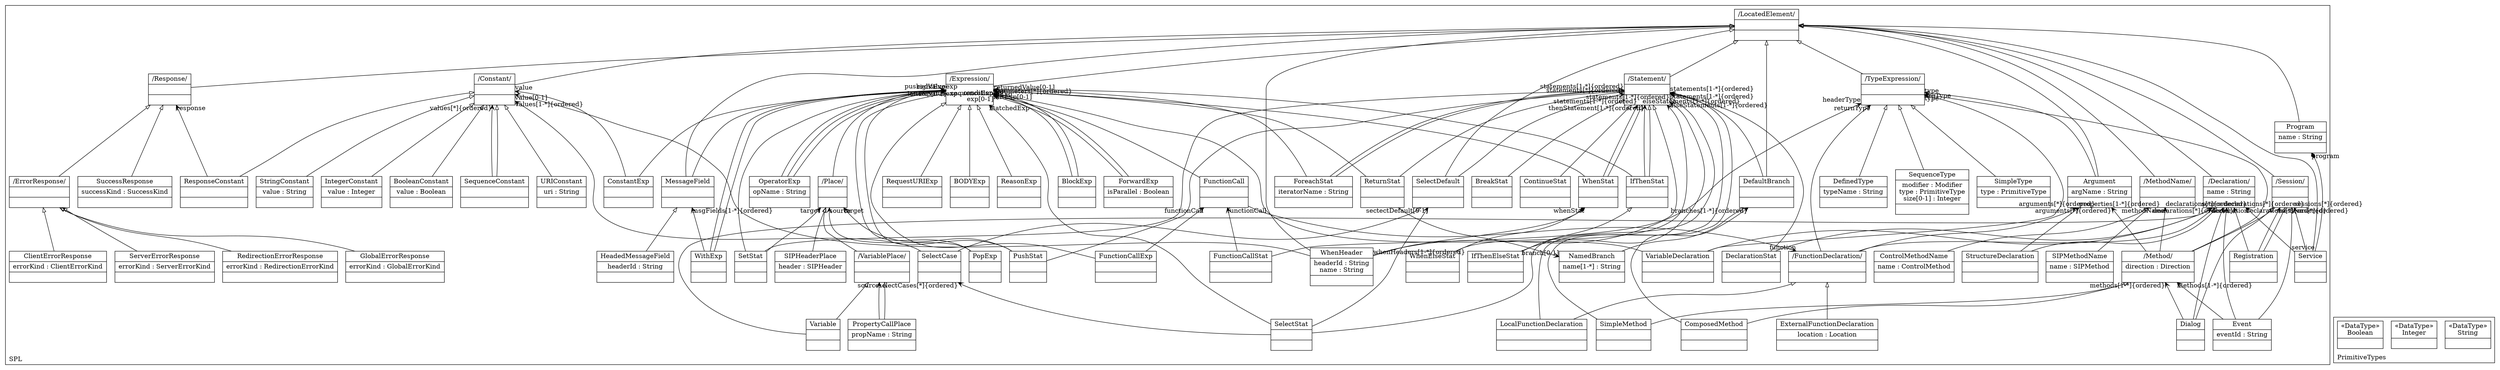 digraph "KM3 Model in DOT" {
graph[rankdir=BT,labeljust=l,labelloc=t,nodeSep=0.75,compound=true];
 subgraph "cluster_SPL"{
labelloc=t
color=black
label=SPL
 node[shape=record];
LocatedElement[label="{/LocatedElement/| | }"]
;
 node[shape=record];
Program[label="{Program|name : String| }"]
 Program->LocatedElement[arrowhead=onormal,group=LocatedElement,minlen=2,constraint=true,]
;
 node[shape=record];
Service[label="{Service| | }"]
 Service->Declaration[arrowhead=vee,arrowtail=diamond,headlabel="declarations[*]{ordered}",group=Declaration,minlen=2,constraint=true,]
 Service->Session[arrowhead=vee,arrowtail=diamond,headlabel="sessions[*]{ordered}",group=Session,minlen=2,constraint=true,]
 Service->Program[arrowhead=diamond,arrowtail=none,headlabel="program",taillabel="service",group=Program,minlen=2,constraint=true,]
 Service->LocatedElement[arrowhead=onormal,group=LocatedElement,minlen=2,constraint=true,]
;
 node[shape=record];
Session[label="{/Session/| | }"]
 Session->LocatedElement[arrowhead=onormal,group=LocatedElement,minlen=2,constraint=true,]
;
 node[shape=record];
Registration[label="{Registration| | }"]
 Registration->Declaration[arrowhead=vee,arrowtail=diamond,headlabel="declarations[*]{ordered}",group=Declaration,minlen=2,constraint=true,]
 Registration->Session[arrowhead=vee,arrowtail=diamond,headlabel="sessions[*]{ordered}",group=Session,minlen=2,constraint=true,]
 Registration->Session[arrowhead=onormal,group=Session,minlen=2,constraint=true,]
;
 node[shape=record];
Dialog[label="{Dialog| | }"]
 Dialog->Declaration[arrowhead=vee,arrowtail=diamond,headlabel="declarations[*]{ordered}",group=Declaration,minlen=2,constraint=true,]
 Dialog->Method[arrowhead=vee,arrowtail=diamond,headlabel="methods[1-*]{ordered}",group=Method,minlen=2,constraint=true,]
 Dialog->Session[arrowhead=onormal,group=Session,minlen=2,constraint=true,]
;
 node[shape=record];
Event[label="{Event|eventId : String| }"]
 Event->Declaration[arrowhead=vee,arrowtail=diamond,headlabel="declarations[*]{ordered}",group=Declaration,minlen=2,constraint=true,]
 Event->Method[arrowhead=vee,arrowtail=diamond,headlabel="methods[1-*]{ordered}",group=Method,minlen=2,constraint=true,]
 Event->Session[arrowhead=onormal,group=Session,minlen=2,constraint=true,]
;
 node[shape=record];
Method[label="{/Method/|direction : Direction| }"]
 Method->TypeExpression[arrowhead=vee,arrowtail=none,headlabel="type",group=TypeExpression,minlen=2,constraint=false,]
 Method->MethodName[arrowhead=vee,arrowtail=diamond,headlabel="methodName",group=MethodName,minlen=2,constraint=true,]
 Method->Argument[arrowhead=vee,arrowtail=diamond,headlabel="arguments[*]{ordered}",group=Argument,minlen=2,constraint=true,]
 Method->Session[arrowhead=onormal,group=Session,minlen=2,constraint=true,]
;
 node[shape=record];
SimpleMethod[label="{SimpleMethod| | }"]
 SimpleMethod->Statement[arrowhead=vee,arrowtail=diamond,headlabel="statements[1-*]{ordered}",group=Statement,minlen=2,constraint=true,]
 SimpleMethod->Method[arrowhead=onormal,group=Method,minlen=2,constraint=true,]
;
 node[shape=record];
ComposedMethod[label="{ComposedMethod| | }"]
 ComposedMethod->DefaultBranch[arrowhead=vee,arrowtail=diamond,headlabel="branches[1-*]{ordered}",group=DefaultBranch,minlen=2,constraint=true,]
 ComposedMethod->Method[arrowhead=onormal,group=Method,minlen=2,constraint=true,]
;
 node[shape=record];
DefaultBranch[label="{DefaultBranch| | }"]
 DefaultBranch->Statement[arrowhead=vee,arrowtail=diamond,headlabel="statements[1-*]{ordered}",group=Statement,minlen=2,constraint=true,]
 DefaultBranch->LocatedElement[arrowhead=onormal,group=LocatedElement,minlen=2,constraint=true,]
;
 node[shape=record];
NamedBranch[label="{NamedBranch|name[1-*] : String| }"]
 NamedBranch->DefaultBranch[arrowhead=onormal,group=DefaultBranch,minlen=2,constraint=true,]
;
 node[shape=record];
MethodName[label="{/MethodName/| | }"]
 MethodName->LocatedElement[arrowhead=onormal,group=LocatedElement,minlen=2,constraint=true,]
;
 node[shape=record];
SIPMethodName[label="{SIPMethodName|name : SIPMethod| }"]
 SIPMethodName->MethodName[arrowhead=onormal,group=MethodName,minlen=2,constraint=true,]
;
 node[shape=record];
ControlMethodName[label="{ControlMethodName|name : ControlMethod| }"]
 ControlMethodName->MethodName[arrowhead=onormal,group=MethodName,minlen=2,constraint=true,]
;
 node[shape=record];
TypeExpression[label="{/TypeExpression/| | }"]
 TypeExpression->LocatedElement[arrowhead=onormal,group=LocatedElement,minlen=2,constraint=true,]
;
 node[shape=record];
SimpleType[label="{SimpleType|type : PrimitiveType| }"]
 SimpleType->TypeExpression[arrowhead=onormal,group=TypeExpression,minlen=2,constraint=true,]
;
 node[shape=record];
SequenceType[label="{SequenceType|modifier : Modifier\ntype : PrimitiveType\nsize[0-1] : Integer| }"]
 SequenceType->TypeExpression[arrowhead=onormal,group=TypeExpression,minlen=2,constraint=true,]
;
 node[shape=record];
DefinedType[label="{DefinedType|typeName : String| }"]
 DefinedType->TypeExpression[arrowhead=onormal,group=TypeExpression,minlen=2,constraint=true,]
;
 node[shape=record];
Argument[label="{Argument|argName : String| }"]
 Argument->TypeExpression[arrowhead=vee,arrowtail=diamond,headlabel="argType",group=TypeExpression,minlen=2,constraint=true,]
 Argument->LocatedElement[arrowhead=onormal,group=LocatedElement,minlen=2,constraint=true,]
;
 node[shape=record];
Declaration[label="{/Declaration/|name : String| }"]
 Declaration->LocatedElement[arrowhead=onormal,group=LocatedElement,minlen=2,constraint=true,]
;
 node[shape=record];
VariableDeclaration[label="{VariableDeclaration| | }"]
 VariableDeclaration->TypeExpression[arrowhead=vee,arrowtail=diamond,headlabel="type",group=TypeExpression,minlen=2,constraint=true,]
 VariableDeclaration->Expression[arrowhead=vee,arrowtail=diamond,headlabel="initExp[0-1]",group=Expression,minlen=2,constraint=true,]
 VariableDeclaration->Declaration[arrowhead=onormal,group=Declaration,minlen=2,constraint=true,]
;
 node[shape=record];
FunctionDeclaration[label="{/FunctionDeclaration/| | }"]
 FunctionDeclaration->TypeExpression[arrowhead=vee,arrowtail=diamond,headlabel="returnType",group=TypeExpression,minlen=2,constraint=true,]
 FunctionDeclaration->Argument[arrowhead=vee,arrowtail=diamond,headlabel="arguments[*]{ordered}",group=Argument,minlen=2,constraint=true,]
 FunctionDeclaration->Declaration[arrowhead=onormal,group=Declaration,minlen=2,constraint=true,]
;
 node[shape=record];
ExternalFunctionDeclaration[label="{ExternalFunctionDeclaration|location : Location| }"]
 ExternalFunctionDeclaration->FunctionDeclaration[arrowhead=onormal,group=FunctionDeclaration,minlen=2,constraint=true,]
;
 node[shape=record];
LocalFunctionDeclaration[label="{LocalFunctionDeclaration| | }"]
 LocalFunctionDeclaration->Statement[arrowhead=vee,arrowtail=diamond,headlabel="statements[1-*]{ordered}",group=Statement,minlen=2,constraint=true,]
 LocalFunctionDeclaration->FunctionDeclaration[arrowhead=onormal,group=FunctionDeclaration,minlen=2,constraint=true,]
;
 node[shape=record];
StructureDeclaration[label="{StructureDeclaration| | }"]
 StructureDeclaration->Argument[arrowhead=vee,arrowtail=diamond,headlabel="properties[1-*]{ordered}",group=Argument,minlen=2,constraint=true,]
 StructureDeclaration->Declaration[arrowhead=onormal,group=Declaration,minlen=2,constraint=true,]
;
 node[shape=record];
FunctionCall[label="{FunctionCall| | }"]
 FunctionCall->FunctionDeclaration[arrowhead=vee,arrowtail=none,headlabel="function",group=FunctionDeclaration,minlen=2,constraint=false,]
 FunctionCall->Expression[arrowhead=vee,arrowtail=diamond,headlabel="parameters[*]{ordered}",group=Expression,minlen=2,constraint=true,]
;
 node[shape=record];
Statement[label="{/Statement/| | }"]
 Statement->LocatedElement[arrowhead=onormal,group=LocatedElement,minlen=2,constraint=true,]
;
 node[shape=record];
SetStat[label="{SetStat| | }"]
 SetStat->Place[arrowhead=vee,arrowtail=diamond,headlabel="target",group=Place,minlen=2,constraint=true,]
 SetStat->Expression[arrowhead=vee,arrowtail=diamond,headlabel="setValue",group=Expression,minlen=2,constraint=true,]
 SetStat->Statement[arrowhead=onormal,group=Statement,minlen=2,constraint=true,]
;
 node[shape=record];
DeclarationStat[label="{DeclarationStat| | }"]
 DeclarationStat->Declaration[arrowhead=vee,arrowtail=diamond,headlabel="declaration",group=Declaration,minlen=2,constraint=true,]
 DeclarationStat->Statement[arrowhead=onormal,group=Statement,minlen=2,constraint=true,]
;
 node[shape=record];
ReturnStat[label="{ReturnStat| | }"]
 ReturnStat->Expression[arrowhead=vee,arrowtail=diamond,headlabel="returnedValue[0-1]",group=Expression,minlen=2,constraint=true,]
 ReturnStat->NamedBranch[arrowhead=vee,arrowtail=none,headlabel="branch[0-1]",group=NamedBranch,minlen=2,constraint=false,]
 ReturnStat->Statement[arrowhead=onormal,group=Statement,minlen=2,constraint=true,]
;
 node[shape=record];
IfThenStat[label="{IfThenStat| | }"]
 IfThenStat->Expression[arrowhead=vee,arrowtail=diamond,headlabel="condition",group=Expression,minlen=2,constraint=true,]
 IfThenStat->Statement[arrowhead=vee,arrowtail=diamond,headlabel="thenStatement[1-*]{ordered}",group=Statement,minlen=2,constraint=true,]
 IfThenStat->Statement[arrowhead=onormal,group=Statement,minlen=2,constraint=true,]
;
 node[shape=record];
IfThenElseStat[label="{IfThenElseStat| | }"]
 IfThenElseStat->Statement[arrowhead=vee,arrowtail=diamond,headlabel="elseStatements[1-*]{ordered}",group=Statement,minlen=2,constraint=true,]
 IfThenElseStat->IfThenStat[arrowhead=onormal,group=IfThenStat,minlen=2,constraint=true,]
;
 node[shape=record];
WhenStat[label="{WhenStat| | }"]
 WhenStat->Expression[arrowhead=vee,arrowtail=diamond,headlabel="idExp",group=Expression,minlen=2,constraint=true,]
 WhenStat->Statement[arrowhead=vee,arrowtail=diamond,headlabel="statements[1-*]{ordered}",group=Statement,minlen=2,constraint=true,]
 WhenStat->Statement[arrowhead=onormal,group=Statement,minlen=2,constraint=true,]
;
 node[shape=record];
WhenElseStat[label="{WhenElseStat| | }"]
 WhenElseStat->Statement[arrowhead=vee,arrowtail=diamond,headlabel="elseStatements[1-*]{ordered}",group=Statement,minlen=2,constraint=true,]
 WhenElseStat->WhenStat[arrowhead=onormal,group=WhenStat,minlen=2,constraint=true,]
;
 node[shape=record];
ForeachStat[label="{ForeachStat|iteratorName : String| }"]
 ForeachStat->Expression[arrowhead=vee,arrowtail=diamond,headlabel="sequenceExp",group=Expression,minlen=2,constraint=true,]
 ForeachStat->Statement[arrowhead=vee,arrowtail=diamond,headlabel="statements[1-*]{ordered}",group=Statement,minlen=2,constraint=true,]
 ForeachStat->Statement[arrowhead=onormal,group=Statement,minlen=2,constraint=true,]
;
 node[shape=record];
SelectStat[label="{SelectStat| | }"]
 SelectStat->Expression[arrowhead=vee,arrowtail=diamond,headlabel="matchedExp",group=Expression,minlen=2,constraint=true,]
 SelectStat->SelectCase[arrowhead=vee,arrowtail=diamond,headlabel="selectCases[*]{ordered}",group=SelectCase,minlen=2,constraint=true,]
 SelectStat->SelectDefault[arrowhead=vee,arrowtail=diamond,headlabel="sectectDefault[0-1]",group=SelectDefault,minlen=2,constraint=true,]
 SelectStat->Statement[arrowhead=onormal,group=Statement,minlen=2,constraint=true,]
;
 node[shape=record];
FunctionCallStat[label="{FunctionCallStat| | }"]
 FunctionCallStat->FunctionCall[arrowhead=vee,arrowtail=diamond,headlabel="functionCall",group=FunctionCall,minlen=2,constraint=true,]
 FunctionCallStat->Statement[arrowhead=onormal,group=Statement,minlen=2,constraint=true,]
;
 node[shape=record];
ContinueStat[label="{ContinueStat| | }"]
 ContinueStat->Statement[arrowhead=onormal,group=Statement,minlen=2,constraint=true,]
;
 node[shape=record];
BreakStat[label="{BreakStat| | }"]
 BreakStat->Statement[arrowhead=onormal,group=Statement,minlen=2,constraint=true,]
;
 node[shape=record];
PushStat[label="{PushStat| | }"]
 PushStat->Place[arrowhead=vee,arrowtail=diamond,headlabel="target",group=Place,minlen=2,constraint=true,]
 PushStat->Expression[arrowhead=vee,arrowtail=diamond,headlabel="pushedValue",group=Expression,minlen=2,constraint=true,]
 PushStat->Statement[arrowhead=onormal,group=Statement,minlen=2,constraint=true,]
;
 node[shape=record];
WhenHeader[label="{WhenHeader|headerId : String\nname : String| }"]
 WhenHeader->TypeExpression[arrowhead=vee,arrowtail=diamond,headlabel="headerType",group=TypeExpression,minlen=2,constraint=true,]
 WhenHeader->Constant[arrowhead=vee,arrowtail=diamond,headlabel="value[0-1]",group=Constant,minlen=2,constraint=true,]
 WhenHeader->WhenStat[arrowhead=diamond,arrowtail=none,headlabel="whenStat",taillabel="whenHeaders[1-*]{ordered}",group=WhenStat,minlen=2,constraint=true,]
 WhenHeader->LocatedElement[arrowhead=onormal,group=LocatedElement,minlen=2,constraint=true,]
;
 node[shape=record];
SelectDefault[label="{SelectDefault| | }"]
 SelectDefault->Statement[arrowhead=vee,arrowtail=diamond,headlabel="statements[*]{ordered}",group=Statement,minlen=2,constraint=true,]
 SelectDefault->LocatedElement[arrowhead=onormal,group=LocatedElement,minlen=2,constraint=true,]
;
 node[shape=record];
SelectCase[label="{SelectCase| | }"]
 SelectCase->Constant[arrowhead=vee,arrowtail=diamond,headlabel="values[1-*]{ordered}",group=Constant,minlen=2,constraint=true,]
 SelectCase->SelectDefault[arrowhead=onormal,group=SelectDefault,minlen=2,constraint=true,]
;
 node[shape=record];
Expression[label="{/Expression/| | }"]
 Expression->LocatedElement[arrowhead=onormal,group=LocatedElement,minlen=2,constraint=true,]
;
 node[shape=record];
ConstantExp[label="{ConstantExp| | }"]
 ConstantExp->Constant[arrowhead=vee,arrowtail=diamond,headlabel="value",group=Constant,minlen=2,constraint=true,]
 ConstantExp->Expression[arrowhead=onormal,group=Expression,minlen=2,constraint=true,]
;
 node[shape=record];
OperatorExp[label="{OperatorExp|opName : String| }"]
 OperatorExp->Expression[arrowhead=vee,arrowtail=diamond,headlabel="rightExp",group=Expression,minlen=2,constraint=true,]
 OperatorExp->Expression[arrowhead=vee,arrowtail=diamond,headlabel="leftExp[0-1]",group=Expression,minlen=2,constraint=true,]
 OperatorExp->Expression[arrowhead=onormal,group=Expression,minlen=2,constraint=true,]
;
 node[shape=record];
ForwardExp[label="{ForwardExp|isParallel : Boolean| }"]
 ForwardExp->Expression[arrowhead=vee,arrowtail=diamond,headlabel="exp[0-1]",group=Expression,minlen=2,constraint=true,]
 ForwardExp->Expression[arrowhead=onormal,group=Expression,minlen=2,constraint=true,]
;
 node[shape=record];
WithExp[label="{WithExp| | }"]
 WithExp->Expression[arrowhead=vee,arrowtail=diamond,headlabel="exp",group=Expression,minlen=2,constraint=true,]
 WithExp->MessageField[arrowhead=vee,arrowtail=diamond,headlabel="msgFields[1-*]{ordered}",group=MessageField,minlen=2,constraint=true,]
 WithExp->Expression[arrowhead=onormal,group=Expression,minlen=2,constraint=true,]
;
 node[shape=record];
BlockExp[label="{BlockExp| | }"]
 BlockExp->Expression[arrowhead=vee,arrowtail=diamond,headlabel="exp",group=Expression,minlen=2,constraint=true,]
 BlockExp->Expression[arrowhead=onormal,group=Expression,minlen=2,constraint=true,]
;
 node[shape=record];
ReasonExp[label="{ReasonExp| | }"]
 ReasonExp->Expression[arrowhead=onormal,group=Expression,minlen=2,constraint=true,]
;
 node[shape=record];
BODYExp[label="{BODYExp| | }"]
 BODYExp->Expression[arrowhead=onormal,group=Expression,minlen=2,constraint=true,]
;
 node[shape=record];
RequestURIExp[label="{RequestURIExp| | }"]
 RequestURIExp->Expression[arrowhead=onormal,group=Expression,minlen=2,constraint=true,]
;
 node[shape=record];
PopExp[label="{PopExp| | }"]
 PopExp->Place[arrowhead=vee,arrowtail=diamond,headlabel="source",group=Place,minlen=2,constraint=true,]
 PopExp->Expression[arrowhead=onormal,group=Expression,minlen=2,constraint=true,]
;
 node[shape=record];
FunctionCallExp[label="{FunctionCallExp| | }"]
 FunctionCallExp->FunctionCall[arrowhead=vee,arrowtail=diamond,headlabel="functionCall",group=FunctionCall,minlen=2,constraint=true,]
 FunctionCallExp->Expression[arrowhead=onormal,group=Expression,minlen=2,constraint=true,]
;
 node[shape=record];
Place[label="{/Place/| | }"]
 Place->Expression[arrowhead=onormal,group=Expression,minlen=2,constraint=true,]
;
 node[shape=record];
SIPHeaderPlace[label="{SIPHeaderPlace|header : SIPHeader| }"]
 SIPHeaderPlace->Place[arrowhead=onormal,group=Place,minlen=2,constraint=true,]
;
 node[shape=record];
VariablePlace[label="{/VariablePlace/| | }"]
 VariablePlace->Place[arrowhead=onormal,group=Place,minlen=2,constraint=true,]
;
 node[shape=record];
PropertyCallPlace[label="{PropertyCallPlace|propName : String| }"]
 PropertyCallPlace->VariablePlace[arrowhead=vee,arrowtail=diamond,headlabel="source",group=VariablePlace,minlen=2,constraint=true,]
 PropertyCallPlace->VariablePlace[arrowhead=onormal,group=VariablePlace,minlen=2,constraint=true,]
;
 node[shape=record];
Variable[label="{Variable| | }"]
 Variable->Declaration[arrowhead=vee,arrowtail=none,headlabel="source",group=Declaration,minlen=2,constraint=false,]
 Variable->VariablePlace[arrowhead=onormal,group=VariablePlace,minlen=2,constraint=true,]
;
 node[shape=record];
MessageField[label="{MessageField| | }"]
 MessageField->Expression[arrowhead=vee,arrowtail=diamond,headlabel="exp",group=Expression,minlen=2,constraint=true,]
 MessageField->LocatedElement[arrowhead=onormal,group=LocatedElement,minlen=2,constraint=true,]
;
 node[shape=record];
HeadedMessageField[label="{HeadedMessageField|headerId : String| }"]
 HeadedMessageField->MessageField[arrowhead=onormal,group=MessageField,minlen=2,constraint=true,]
;
 node[shape=record];
Constant[label="{/Constant/| | }"]
 Constant->LocatedElement[arrowhead=onormal,group=LocatedElement,minlen=2,constraint=true,]
;
 node[shape=record];
BooleanConstant[label="{BooleanConstant|value : Boolean| }"]
 BooleanConstant->Constant[arrowhead=onormal,group=Constant,minlen=2,constraint=true,]
;
 node[shape=record];
IntegerConstant[label="{IntegerConstant|value : Integer| }"]
 IntegerConstant->Constant[arrowhead=onormal,group=Constant,minlen=2,constraint=true,]
;
 node[shape=record];
StringConstant[label="{StringConstant|value : String| }"]
 StringConstant->Constant[arrowhead=onormal,group=Constant,minlen=2,constraint=true,]
;
 node[shape=record];
URIConstant[label="{URIConstant|uri : String| }"]
 URIConstant->Constant[arrowhead=onormal,group=Constant,minlen=2,constraint=true,]
;
 node[shape=record];
SequenceConstant[label="{SequenceConstant| | }"]
 SequenceConstant->Constant[arrowhead=vee,arrowtail=diamond,headlabel="values[*]{ordered}",group=Constant,minlen=2,constraint=true,]
 SequenceConstant->Constant[arrowhead=onormal,group=Constant,minlen=2,constraint=true,]
;
 node[shape=record];
ResponseConstant[label="{ResponseConstant| | }"]
 ResponseConstant->Response[arrowhead=vee,arrowtail=diamond,headlabel="response",group=Response,minlen=2,constraint=true,]
 ResponseConstant->Constant[arrowhead=onormal,group=Constant,minlen=2,constraint=true,]
;
 node[shape=record];
Response[label="{/Response/| | }"]
 Response->LocatedElement[arrowhead=onormal,group=LocatedElement,minlen=2,constraint=true,]
;
 node[shape=record];
SuccessResponse[label="{SuccessResponse|successKind : SuccessKind| }"]
 SuccessResponse->Response[arrowhead=onormal,group=Response,minlen=2,constraint=true,]
;
 node[shape=record];
ErrorResponse[label="{/ErrorResponse/| | }"]
 ErrorResponse->Response[arrowhead=onormal,group=Response,minlen=2,constraint=true,]
;
 node[shape=record];
ClientErrorResponse[label="{ClientErrorResponse|errorKind : ClientErrorKind| }"]
 ClientErrorResponse->ErrorResponse[arrowhead=onormal,group=ErrorResponse,minlen=2,constraint=true,]
;
 node[shape=record];
GlobalErrorResponse[label="{GlobalErrorResponse|errorKind : GlobalErrorKind| }"]
 GlobalErrorResponse->ErrorResponse[arrowhead=onormal,group=ErrorResponse,minlen=2,constraint=true,]
;
 node[shape=record];
RedirectionErrorResponse[label="{RedirectionErrorResponse|errorKind : RedirectionErrorKind| }"]
 RedirectionErrorResponse->ErrorResponse[arrowhead=onormal,group=ErrorResponse,minlen=2,constraint=true,]
;
 node[shape=record];
ServerErrorResponse[label="{ServerErrorResponse|errorKind : ServerErrorKind| }"]
 ServerErrorResponse->ErrorResponse[arrowhead=onormal,group=ErrorResponse,minlen=2,constraint=true,]
;

} subgraph "cluster_Enum"{
labelloc=t
color=black
label=Enum

} subgraph "cluster_PrimitiveTypes"{
labelloc=t
color=black
label=PrimitiveTypes
 node[shape=record];
String[label="{&#171;DataType&#187;\nString|}"]
;
 node[shape=record];
Integer[label="{&#171;DataType&#187;\nInteger|}"]
;
 node[shape=record];
Boolean[label="{&#171;DataType&#187;\nBoolean|}"]
;

}
}